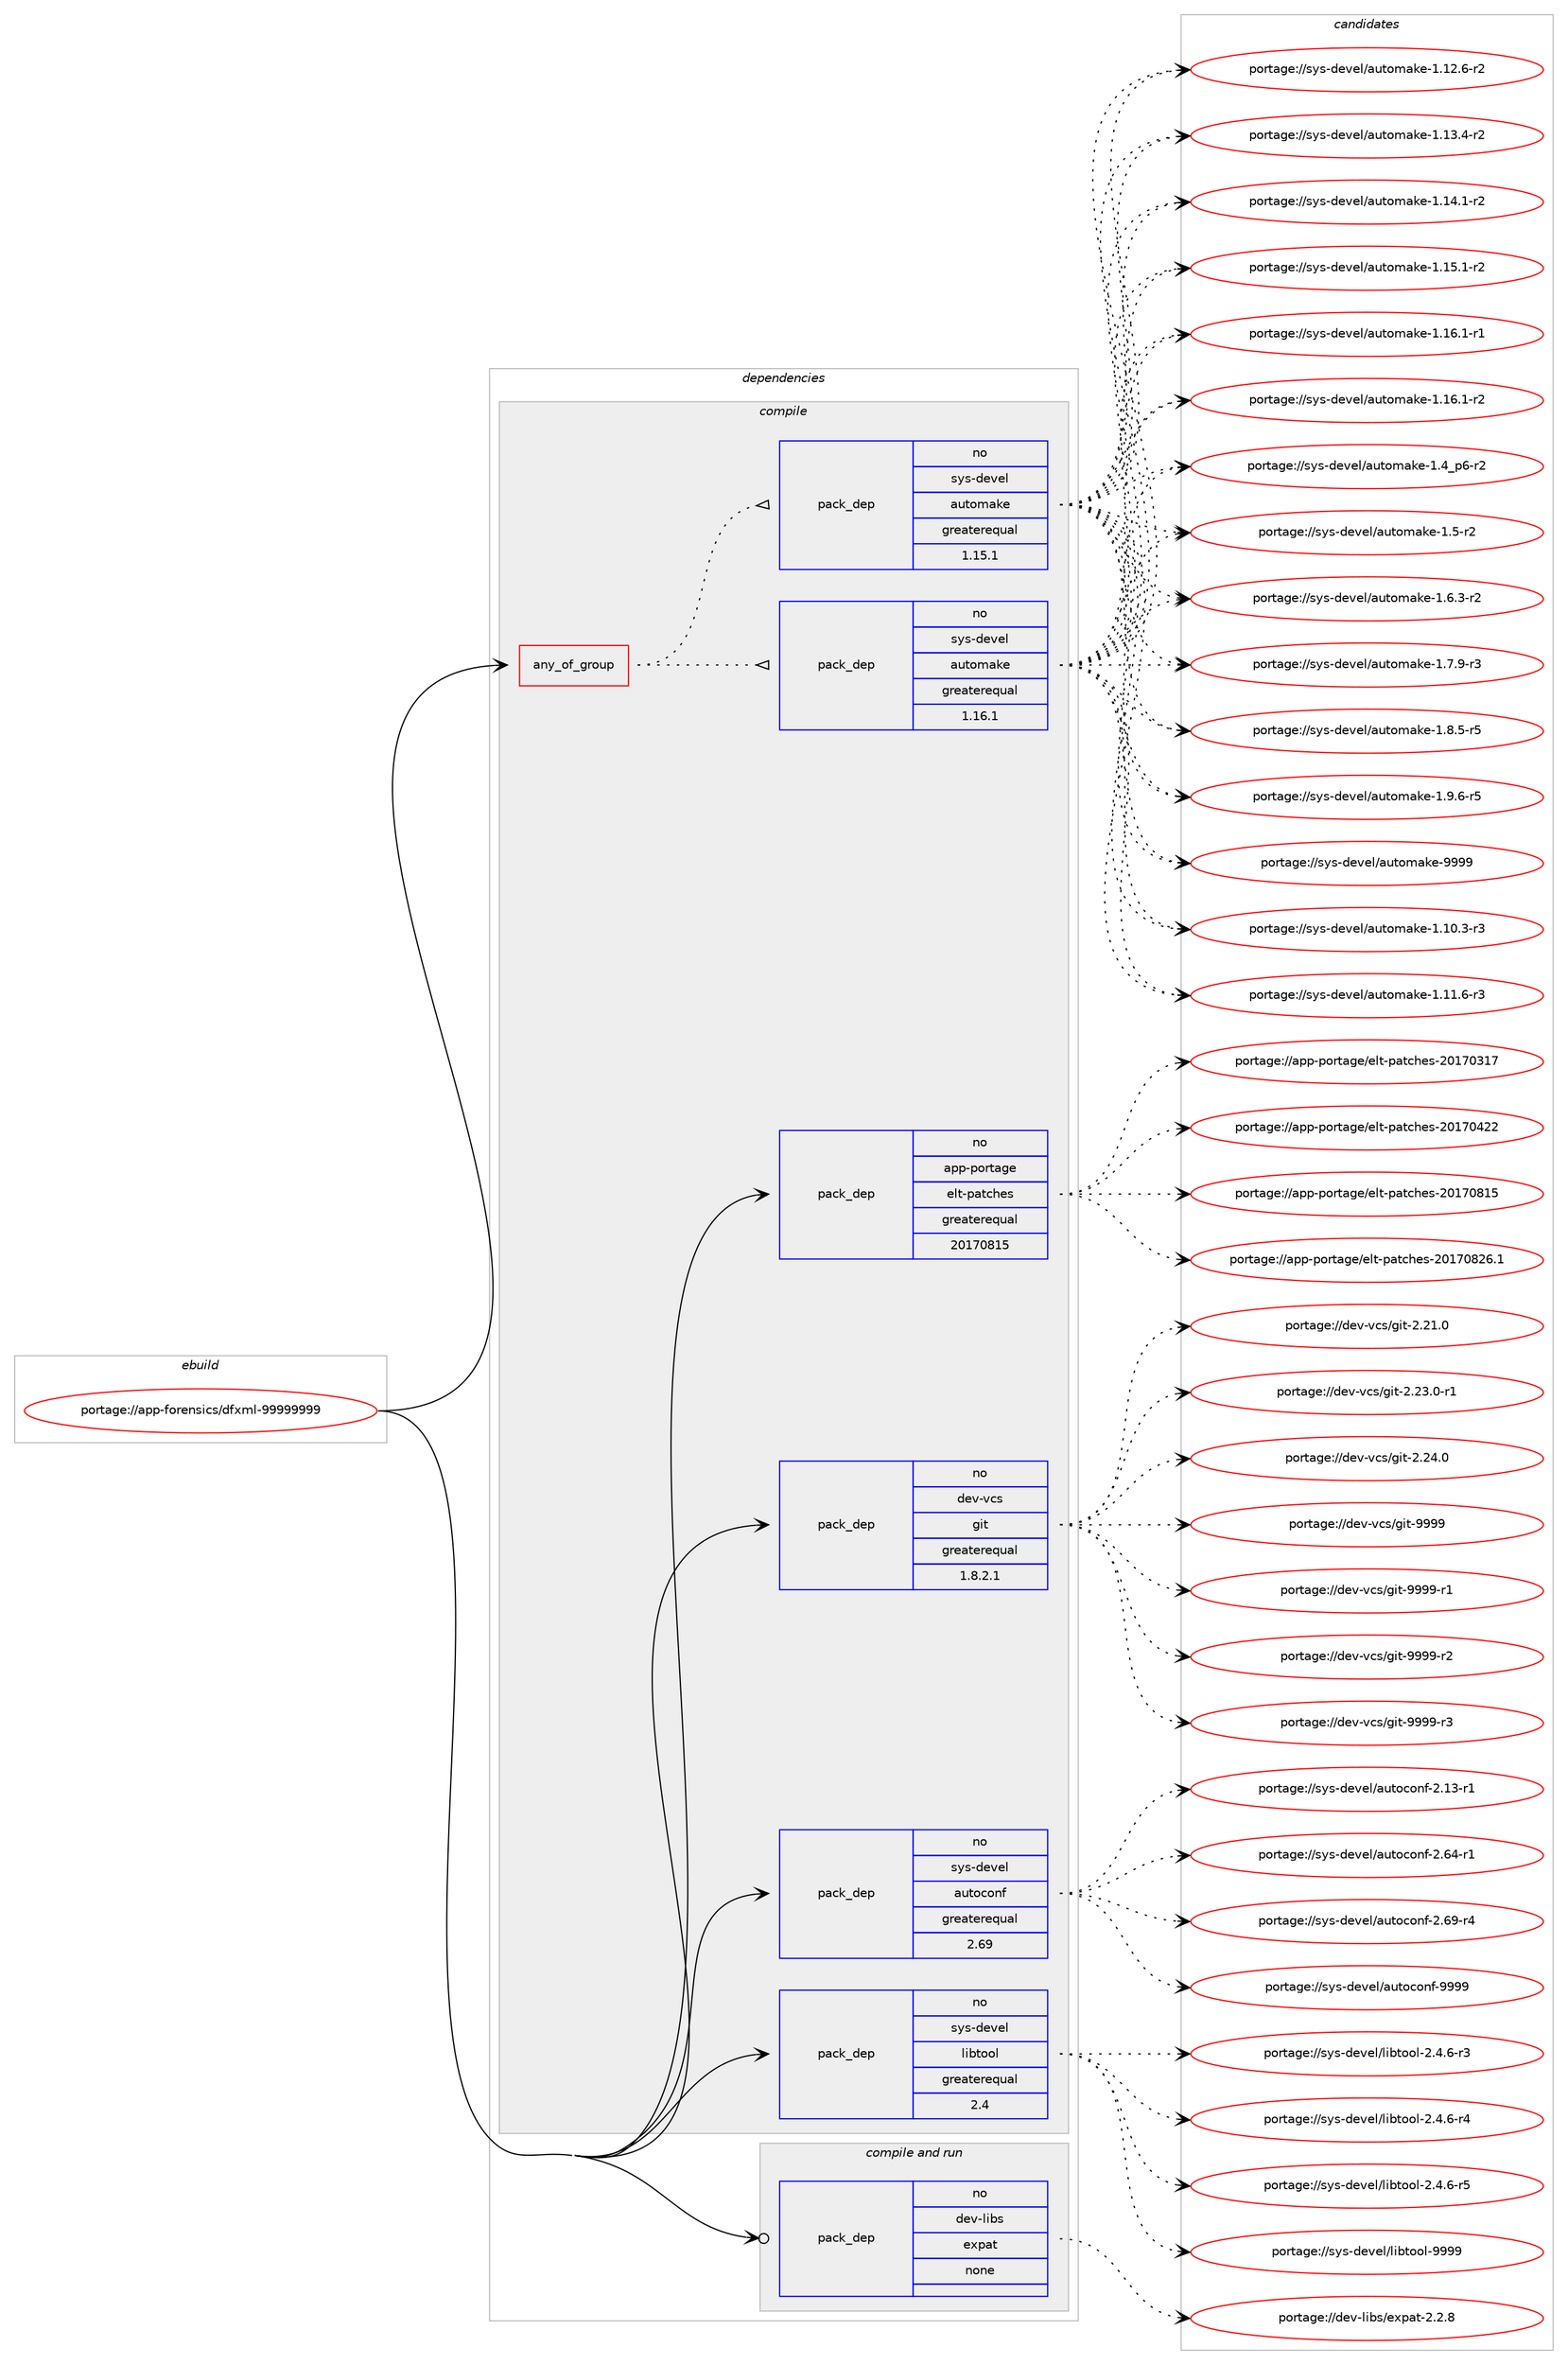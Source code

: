 digraph prolog {

# *************
# Graph options
# *************

newrank=true;
concentrate=true;
compound=true;
graph [rankdir=LR,fontname=Helvetica,fontsize=10,ranksep=1.5];#, ranksep=2.5, nodesep=0.2];
edge  [arrowhead=vee];
node  [fontname=Helvetica,fontsize=10];

# **********
# The ebuild
# **********

subgraph cluster_leftcol {
color=gray;
rank=same;
label=<<i>ebuild</i>>;
id [label="portage://app-forensics/dfxml-99999999", color=red, width=4, href="../app-forensics/dfxml-99999999.svg"];
}

# ****************
# The dependencies
# ****************

subgraph cluster_midcol {
color=gray;
label=<<i>dependencies</i>>;
subgraph cluster_compile {
fillcolor="#eeeeee";
style=filled;
label=<<i>compile</i>>;
subgraph any425 {
dependency29211 [label=<<TABLE BORDER="0" CELLBORDER="1" CELLSPACING="0" CELLPADDING="4"><TR><TD CELLPADDING="10">any_of_group</TD></TR></TABLE>>, shape=none, color=red];subgraph pack21226 {
dependency29212 [label=<<TABLE BORDER="0" CELLBORDER="1" CELLSPACING="0" CELLPADDING="4" WIDTH="220"><TR><TD ROWSPAN="6" CELLPADDING="30">pack_dep</TD></TR><TR><TD WIDTH="110">no</TD></TR><TR><TD>sys-devel</TD></TR><TR><TD>automake</TD></TR><TR><TD>greaterequal</TD></TR><TR><TD>1.16.1</TD></TR></TABLE>>, shape=none, color=blue];
}
dependency29211:e -> dependency29212:w [weight=20,style="dotted",arrowhead="oinv"];
subgraph pack21227 {
dependency29213 [label=<<TABLE BORDER="0" CELLBORDER="1" CELLSPACING="0" CELLPADDING="4" WIDTH="220"><TR><TD ROWSPAN="6" CELLPADDING="30">pack_dep</TD></TR><TR><TD WIDTH="110">no</TD></TR><TR><TD>sys-devel</TD></TR><TR><TD>automake</TD></TR><TR><TD>greaterequal</TD></TR><TR><TD>1.15.1</TD></TR></TABLE>>, shape=none, color=blue];
}
dependency29211:e -> dependency29213:w [weight=20,style="dotted",arrowhead="oinv"];
}
id:e -> dependency29211:w [weight=20,style="solid",arrowhead="vee"];
subgraph pack21228 {
dependency29214 [label=<<TABLE BORDER="0" CELLBORDER="1" CELLSPACING="0" CELLPADDING="4" WIDTH="220"><TR><TD ROWSPAN="6" CELLPADDING="30">pack_dep</TD></TR><TR><TD WIDTH="110">no</TD></TR><TR><TD>app-portage</TD></TR><TR><TD>elt-patches</TD></TR><TR><TD>greaterequal</TD></TR><TR><TD>20170815</TD></TR></TABLE>>, shape=none, color=blue];
}
id:e -> dependency29214:w [weight=20,style="solid",arrowhead="vee"];
subgraph pack21229 {
dependency29215 [label=<<TABLE BORDER="0" CELLBORDER="1" CELLSPACING="0" CELLPADDING="4" WIDTH="220"><TR><TD ROWSPAN="6" CELLPADDING="30">pack_dep</TD></TR><TR><TD WIDTH="110">no</TD></TR><TR><TD>dev-vcs</TD></TR><TR><TD>git</TD></TR><TR><TD>greaterequal</TD></TR><TR><TD>1.8.2.1</TD></TR></TABLE>>, shape=none, color=blue];
}
id:e -> dependency29215:w [weight=20,style="solid",arrowhead="vee"];
subgraph pack21230 {
dependency29216 [label=<<TABLE BORDER="0" CELLBORDER="1" CELLSPACING="0" CELLPADDING="4" WIDTH="220"><TR><TD ROWSPAN="6" CELLPADDING="30">pack_dep</TD></TR><TR><TD WIDTH="110">no</TD></TR><TR><TD>sys-devel</TD></TR><TR><TD>autoconf</TD></TR><TR><TD>greaterequal</TD></TR><TR><TD>2.69</TD></TR></TABLE>>, shape=none, color=blue];
}
id:e -> dependency29216:w [weight=20,style="solid",arrowhead="vee"];
subgraph pack21231 {
dependency29217 [label=<<TABLE BORDER="0" CELLBORDER="1" CELLSPACING="0" CELLPADDING="4" WIDTH="220"><TR><TD ROWSPAN="6" CELLPADDING="30">pack_dep</TD></TR><TR><TD WIDTH="110">no</TD></TR><TR><TD>sys-devel</TD></TR><TR><TD>libtool</TD></TR><TR><TD>greaterequal</TD></TR><TR><TD>2.4</TD></TR></TABLE>>, shape=none, color=blue];
}
id:e -> dependency29217:w [weight=20,style="solid",arrowhead="vee"];
}
subgraph cluster_compileandrun {
fillcolor="#eeeeee";
style=filled;
label=<<i>compile and run</i>>;
subgraph pack21232 {
dependency29218 [label=<<TABLE BORDER="0" CELLBORDER="1" CELLSPACING="0" CELLPADDING="4" WIDTH="220"><TR><TD ROWSPAN="6" CELLPADDING="30">pack_dep</TD></TR><TR><TD WIDTH="110">no</TD></TR><TR><TD>dev-libs</TD></TR><TR><TD>expat</TD></TR><TR><TD>none</TD></TR><TR><TD></TD></TR></TABLE>>, shape=none, color=blue];
}
id:e -> dependency29218:w [weight=20,style="solid",arrowhead="odotvee"];
}
subgraph cluster_run {
fillcolor="#eeeeee";
style=filled;
label=<<i>run</i>>;
}
}

# **************
# The candidates
# **************

subgraph cluster_choices {
rank=same;
color=gray;
label=<<i>candidates</i>>;

subgraph choice21226 {
color=black;
nodesep=1;
choiceportage11512111545100101118101108479711711611110997107101454946494846514511451 [label="portage://sys-devel/automake-1.10.3-r3", color=red, width=4,href="../sys-devel/automake-1.10.3-r3.svg"];
choiceportage11512111545100101118101108479711711611110997107101454946494946544511451 [label="portage://sys-devel/automake-1.11.6-r3", color=red, width=4,href="../sys-devel/automake-1.11.6-r3.svg"];
choiceportage11512111545100101118101108479711711611110997107101454946495046544511450 [label="portage://sys-devel/automake-1.12.6-r2", color=red, width=4,href="../sys-devel/automake-1.12.6-r2.svg"];
choiceportage11512111545100101118101108479711711611110997107101454946495146524511450 [label="portage://sys-devel/automake-1.13.4-r2", color=red, width=4,href="../sys-devel/automake-1.13.4-r2.svg"];
choiceportage11512111545100101118101108479711711611110997107101454946495246494511450 [label="portage://sys-devel/automake-1.14.1-r2", color=red, width=4,href="../sys-devel/automake-1.14.1-r2.svg"];
choiceportage11512111545100101118101108479711711611110997107101454946495346494511450 [label="portage://sys-devel/automake-1.15.1-r2", color=red, width=4,href="../sys-devel/automake-1.15.1-r2.svg"];
choiceportage11512111545100101118101108479711711611110997107101454946495446494511449 [label="portage://sys-devel/automake-1.16.1-r1", color=red, width=4,href="../sys-devel/automake-1.16.1-r1.svg"];
choiceportage11512111545100101118101108479711711611110997107101454946495446494511450 [label="portage://sys-devel/automake-1.16.1-r2", color=red, width=4,href="../sys-devel/automake-1.16.1-r2.svg"];
choiceportage115121115451001011181011084797117116111109971071014549465295112544511450 [label="portage://sys-devel/automake-1.4_p6-r2", color=red, width=4,href="../sys-devel/automake-1.4_p6-r2.svg"];
choiceportage11512111545100101118101108479711711611110997107101454946534511450 [label="portage://sys-devel/automake-1.5-r2", color=red, width=4,href="../sys-devel/automake-1.5-r2.svg"];
choiceportage115121115451001011181011084797117116111109971071014549465446514511450 [label="portage://sys-devel/automake-1.6.3-r2", color=red, width=4,href="../sys-devel/automake-1.6.3-r2.svg"];
choiceportage115121115451001011181011084797117116111109971071014549465546574511451 [label="portage://sys-devel/automake-1.7.9-r3", color=red, width=4,href="../sys-devel/automake-1.7.9-r3.svg"];
choiceportage115121115451001011181011084797117116111109971071014549465646534511453 [label="portage://sys-devel/automake-1.8.5-r5", color=red, width=4,href="../sys-devel/automake-1.8.5-r5.svg"];
choiceportage115121115451001011181011084797117116111109971071014549465746544511453 [label="portage://sys-devel/automake-1.9.6-r5", color=red, width=4,href="../sys-devel/automake-1.9.6-r5.svg"];
choiceportage115121115451001011181011084797117116111109971071014557575757 [label="portage://sys-devel/automake-9999", color=red, width=4,href="../sys-devel/automake-9999.svg"];
dependency29212:e -> choiceportage11512111545100101118101108479711711611110997107101454946494846514511451:w [style=dotted,weight="100"];
dependency29212:e -> choiceportage11512111545100101118101108479711711611110997107101454946494946544511451:w [style=dotted,weight="100"];
dependency29212:e -> choiceportage11512111545100101118101108479711711611110997107101454946495046544511450:w [style=dotted,weight="100"];
dependency29212:e -> choiceportage11512111545100101118101108479711711611110997107101454946495146524511450:w [style=dotted,weight="100"];
dependency29212:e -> choiceportage11512111545100101118101108479711711611110997107101454946495246494511450:w [style=dotted,weight="100"];
dependency29212:e -> choiceportage11512111545100101118101108479711711611110997107101454946495346494511450:w [style=dotted,weight="100"];
dependency29212:e -> choiceportage11512111545100101118101108479711711611110997107101454946495446494511449:w [style=dotted,weight="100"];
dependency29212:e -> choiceportage11512111545100101118101108479711711611110997107101454946495446494511450:w [style=dotted,weight="100"];
dependency29212:e -> choiceportage115121115451001011181011084797117116111109971071014549465295112544511450:w [style=dotted,weight="100"];
dependency29212:e -> choiceportage11512111545100101118101108479711711611110997107101454946534511450:w [style=dotted,weight="100"];
dependency29212:e -> choiceportage115121115451001011181011084797117116111109971071014549465446514511450:w [style=dotted,weight="100"];
dependency29212:e -> choiceportage115121115451001011181011084797117116111109971071014549465546574511451:w [style=dotted,weight="100"];
dependency29212:e -> choiceportage115121115451001011181011084797117116111109971071014549465646534511453:w [style=dotted,weight="100"];
dependency29212:e -> choiceportage115121115451001011181011084797117116111109971071014549465746544511453:w [style=dotted,weight="100"];
dependency29212:e -> choiceportage115121115451001011181011084797117116111109971071014557575757:w [style=dotted,weight="100"];
}
subgraph choice21227 {
color=black;
nodesep=1;
choiceportage11512111545100101118101108479711711611110997107101454946494846514511451 [label="portage://sys-devel/automake-1.10.3-r3", color=red, width=4,href="../sys-devel/automake-1.10.3-r3.svg"];
choiceportage11512111545100101118101108479711711611110997107101454946494946544511451 [label="portage://sys-devel/automake-1.11.6-r3", color=red, width=4,href="../sys-devel/automake-1.11.6-r3.svg"];
choiceportage11512111545100101118101108479711711611110997107101454946495046544511450 [label="portage://sys-devel/automake-1.12.6-r2", color=red, width=4,href="../sys-devel/automake-1.12.6-r2.svg"];
choiceportage11512111545100101118101108479711711611110997107101454946495146524511450 [label="portage://sys-devel/automake-1.13.4-r2", color=red, width=4,href="../sys-devel/automake-1.13.4-r2.svg"];
choiceportage11512111545100101118101108479711711611110997107101454946495246494511450 [label="portage://sys-devel/automake-1.14.1-r2", color=red, width=4,href="../sys-devel/automake-1.14.1-r2.svg"];
choiceportage11512111545100101118101108479711711611110997107101454946495346494511450 [label="portage://sys-devel/automake-1.15.1-r2", color=red, width=4,href="../sys-devel/automake-1.15.1-r2.svg"];
choiceportage11512111545100101118101108479711711611110997107101454946495446494511449 [label="portage://sys-devel/automake-1.16.1-r1", color=red, width=4,href="../sys-devel/automake-1.16.1-r1.svg"];
choiceportage11512111545100101118101108479711711611110997107101454946495446494511450 [label="portage://sys-devel/automake-1.16.1-r2", color=red, width=4,href="../sys-devel/automake-1.16.1-r2.svg"];
choiceportage115121115451001011181011084797117116111109971071014549465295112544511450 [label="portage://sys-devel/automake-1.4_p6-r2", color=red, width=4,href="../sys-devel/automake-1.4_p6-r2.svg"];
choiceportage11512111545100101118101108479711711611110997107101454946534511450 [label="portage://sys-devel/automake-1.5-r2", color=red, width=4,href="../sys-devel/automake-1.5-r2.svg"];
choiceportage115121115451001011181011084797117116111109971071014549465446514511450 [label="portage://sys-devel/automake-1.6.3-r2", color=red, width=4,href="../sys-devel/automake-1.6.3-r2.svg"];
choiceportage115121115451001011181011084797117116111109971071014549465546574511451 [label="portage://sys-devel/automake-1.7.9-r3", color=red, width=4,href="../sys-devel/automake-1.7.9-r3.svg"];
choiceportage115121115451001011181011084797117116111109971071014549465646534511453 [label="portage://sys-devel/automake-1.8.5-r5", color=red, width=4,href="../sys-devel/automake-1.8.5-r5.svg"];
choiceportage115121115451001011181011084797117116111109971071014549465746544511453 [label="portage://sys-devel/automake-1.9.6-r5", color=red, width=4,href="../sys-devel/automake-1.9.6-r5.svg"];
choiceportage115121115451001011181011084797117116111109971071014557575757 [label="portage://sys-devel/automake-9999", color=red, width=4,href="../sys-devel/automake-9999.svg"];
dependency29213:e -> choiceportage11512111545100101118101108479711711611110997107101454946494846514511451:w [style=dotted,weight="100"];
dependency29213:e -> choiceportage11512111545100101118101108479711711611110997107101454946494946544511451:w [style=dotted,weight="100"];
dependency29213:e -> choiceportage11512111545100101118101108479711711611110997107101454946495046544511450:w [style=dotted,weight="100"];
dependency29213:e -> choiceportage11512111545100101118101108479711711611110997107101454946495146524511450:w [style=dotted,weight="100"];
dependency29213:e -> choiceportage11512111545100101118101108479711711611110997107101454946495246494511450:w [style=dotted,weight="100"];
dependency29213:e -> choiceportage11512111545100101118101108479711711611110997107101454946495346494511450:w [style=dotted,weight="100"];
dependency29213:e -> choiceportage11512111545100101118101108479711711611110997107101454946495446494511449:w [style=dotted,weight="100"];
dependency29213:e -> choiceportage11512111545100101118101108479711711611110997107101454946495446494511450:w [style=dotted,weight="100"];
dependency29213:e -> choiceportage115121115451001011181011084797117116111109971071014549465295112544511450:w [style=dotted,weight="100"];
dependency29213:e -> choiceportage11512111545100101118101108479711711611110997107101454946534511450:w [style=dotted,weight="100"];
dependency29213:e -> choiceportage115121115451001011181011084797117116111109971071014549465446514511450:w [style=dotted,weight="100"];
dependency29213:e -> choiceportage115121115451001011181011084797117116111109971071014549465546574511451:w [style=dotted,weight="100"];
dependency29213:e -> choiceportage115121115451001011181011084797117116111109971071014549465646534511453:w [style=dotted,weight="100"];
dependency29213:e -> choiceportage115121115451001011181011084797117116111109971071014549465746544511453:w [style=dotted,weight="100"];
dependency29213:e -> choiceportage115121115451001011181011084797117116111109971071014557575757:w [style=dotted,weight="100"];
}
subgraph choice21228 {
color=black;
nodesep=1;
choiceportage97112112451121111141169710310147101108116451129711699104101115455048495548514955 [label="portage://app-portage/elt-patches-20170317", color=red, width=4,href="../app-portage/elt-patches-20170317.svg"];
choiceportage97112112451121111141169710310147101108116451129711699104101115455048495548525050 [label="portage://app-portage/elt-patches-20170422", color=red, width=4,href="../app-portage/elt-patches-20170422.svg"];
choiceportage97112112451121111141169710310147101108116451129711699104101115455048495548564953 [label="portage://app-portage/elt-patches-20170815", color=red, width=4,href="../app-portage/elt-patches-20170815.svg"];
choiceportage971121124511211111411697103101471011081164511297116991041011154550484955485650544649 [label="portage://app-portage/elt-patches-20170826.1", color=red, width=4,href="../app-portage/elt-patches-20170826.1.svg"];
dependency29214:e -> choiceportage97112112451121111141169710310147101108116451129711699104101115455048495548514955:w [style=dotted,weight="100"];
dependency29214:e -> choiceportage97112112451121111141169710310147101108116451129711699104101115455048495548525050:w [style=dotted,weight="100"];
dependency29214:e -> choiceportage97112112451121111141169710310147101108116451129711699104101115455048495548564953:w [style=dotted,weight="100"];
dependency29214:e -> choiceportage971121124511211111411697103101471011081164511297116991041011154550484955485650544649:w [style=dotted,weight="100"];
}
subgraph choice21229 {
color=black;
nodesep=1;
choiceportage10010111845118991154710310511645504650494648 [label="portage://dev-vcs/git-2.21.0", color=red, width=4,href="../dev-vcs/git-2.21.0.svg"];
choiceportage100101118451189911547103105116455046505146484511449 [label="portage://dev-vcs/git-2.23.0-r1", color=red, width=4,href="../dev-vcs/git-2.23.0-r1.svg"];
choiceportage10010111845118991154710310511645504650524648 [label="portage://dev-vcs/git-2.24.0", color=red, width=4,href="../dev-vcs/git-2.24.0.svg"];
choiceportage1001011184511899115471031051164557575757 [label="portage://dev-vcs/git-9999", color=red, width=4,href="../dev-vcs/git-9999.svg"];
choiceportage10010111845118991154710310511645575757574511449 [label="portage://dev-vcs/git-9999-r1", color=red, width=4,href="../dev-vcs/git-9999-r1.svg"];
choiceportage10010111845118991154710310511645575757574511450 [label="portage://dev-vcs/git-9999-r2", color=red, width=4,href="../dev-vcs/git-9999-r2.svg"];
choiceportage10010111845118991154710310511645575757574511451 [label="portage://dev-vcs/git-9999-r3", color=red, width=4,href="../dev-vcs/git-9999-r3.svg"];
dependency29215:e -> choiceportage10010111845118991154710310511645504650494648:w [style=dotted,weight="100"];
dependency29215:e -> choiceportage100101118451189911547103105116455046505146484511449:w [style=dotted,weight="100"];
dependency29215:e -> choiceportage10010111845118991154710310511645504650524648:w [style=dotted,weight="100"];
dependency29215:e -> choiceportage1001011184511899115471031051164557575757:w [style=dotted,weight="100"];
dependency29215:e -> choiceportage10010111845118991154710310511645575757574511449:w [style=dotted,weight="100"];
dependency29215:e -> choiceportage10010111845118991154710310511645575757574511450:w [style=dotted,weight="100"];
dependency29215:e -> choiceportage10010111845118991154710310511645575757574511451:w [style=dotted,weight="100"];
}
subgraph choice21230 {
color=black;
nodesep=1;
choiceportage1151211154510010111810110847971171161119911111010245504649514511449 [label="portage://sys-devel/autoconf-2.13-r1", color=red, width=4,href="../sys-devel/autoconf-2.13-r1.svg"];
choiceportage1151211154510010111810110847971171161119911111010245504654524511449 [label="portage://sys-devel/autoconf-2.64-r1", color=red, width=4,href="../sys-devel/autoconf-2.64-r1.svg"];
choiceportage1151211154510010111810110847971171161119911111010245504654574511452 [label="portage://sys-devel/autoconf-2.69-r4", color=red, width=4,href="../sys-devel/autoconf-2.69-r4.svg"];
choiceportage115121115451001011181011084797117116111991111101024557575757 [label="portage://sys-devel/autoconf-9999", color=red, width=4,href="../sys-devel/autoconf-9999.svg"];
dependency29216:e -> choiceportage1151211154510010111810110847971171161119911111010245504649514511449:w [style=dotted,weight="100"];
dependency29216:e -> choiceportage1151211154510010111810110847971171161119911111010245504654524511449:w [style=dotted,weight="100"];
dependency29216:e -> choiceportage1151211154510010111810110847971171161119911111010245504654574511452:w [style=dotted,weight="100"];
dependency29216:e -> choiceportage115121115451001011181011084797117116111991111101024557575757:w [style=dotted,weight="100"];
}
subgraph choice21231 {
color=black;
nodesep=1;
choiceportage1151211154510010111810110847108105981161111111084550465246544511451 [label="portage://sys-devel/libtool-2.4.6-r3", color=red, width=4,href="../sys-devel/libtool-2.4.6-r3.svg"];
choiceportage1151211154510010111810110847108105981161111111084550465246544511452 [label="portage://sys-devel/libtool-2.4.6-r4", color=red, width=4,href="../sys-devel/libtool-2.4.6-r4.svg"];
choiceportage1151211154510010111810110847108105981161111111084550465246544511453 [label="portage://sys-devel/libtool-2.4.6-r5", color=red, width=4,href="../sys-devel/libtool-2.4.6-r5.svg"];
choiceportage1151211154510010111810110847108105981161111111084557575757 [label="portage://sys-devel/libtool-9999", color=red, width=4,href="../sys-devel/libtool-9999.svg"];
dependency29217:e -> choiceportage1151211154510010111810110847108105981161111111084550465246544511451:w [style=dotted,weight="100"];
dependency29217:e -> choiceportage1151211154510010111810110847108105981161111111084550465246544511452:w [style=dotted,weight="100"];
dependency29217:e -> choiceportage1151211154510010111810110847108105981161111111084550465246544511453:w [style=dotted,weight="100"];
dependency29217:e -> choiceportage1151211154510010111810110847108105981161111111084557575757:w [style=dotted,weight="100"];
}
subgraph choice21232 {
color=black;
nodesep=1;
choiceportage10010111845108105981154710112011297116455046504656 [label="portage://dev-libs/expat-2.2.8", color=red, width=4,href="../dev-libs/expat-2.2.8.svg"];
dependency29218:e -> choiceportage10010111845108105981154710112011297116455046504656:w [style=dotted,weight="100"];
}
}

}
